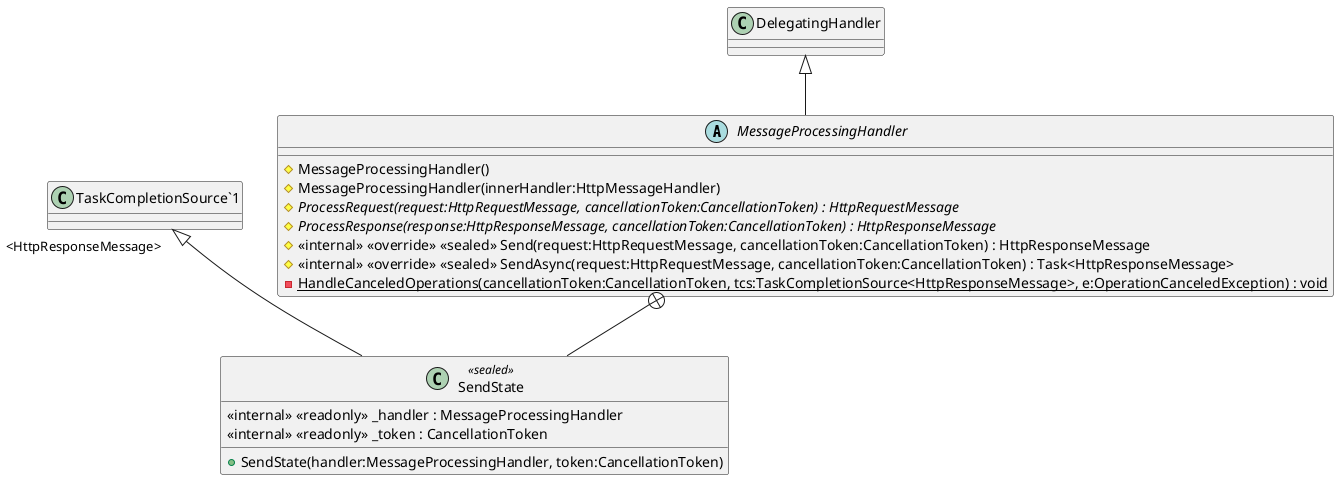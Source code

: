 @startuml
abstract class MessageProcessingHandler {
    # MessageProcessingHandler()
    # MessageProcessingHandler(innerHandler:HttpMessageHandler)
    # {abstract} ProcessRequest(request:HttpRequestMessage, cancellationToken:CancellationToken) : HttpRequestMessage
    # {abstract} ProcessResponse(response:HttpResponseMessage, cancellationToken:CancellationToken) : HttpResponseMessage
    # <<internal>> <<override>> <<sealed>> Send(request:HttpRequestMessage, cancellationToken:CancellationToken) : HttpResponseMessage
    # <<internal>> <<override>> <<sealed>> SendAsync(request:HttpRequestMessage, cancellationToken:CancellationToken) : Task<HttpResponseMessage>
    - {static} HandleCanceledOperations(cancellationToken:CancellationToken, tcs:TaskCompletionSource<HttpResponseMessage>, e:OperationCanceledException) : void
}
class SendState <<sealed>> {
    <<internal>> <<readonly>> _handler : MessageProcessingHandler
    <<internal>> <<readonly>> _token : CancellationToken
    + SendState(handler:MessageProcessingHandler, token:CancellationToken)
}
DelegatingHandler <|-- MessageProcessingHandler
MessageProcessingHandler +-- SendState
"TaskCompletionSource`1" "<HttpResponseMessage>" <|-- SendState
@enduml
